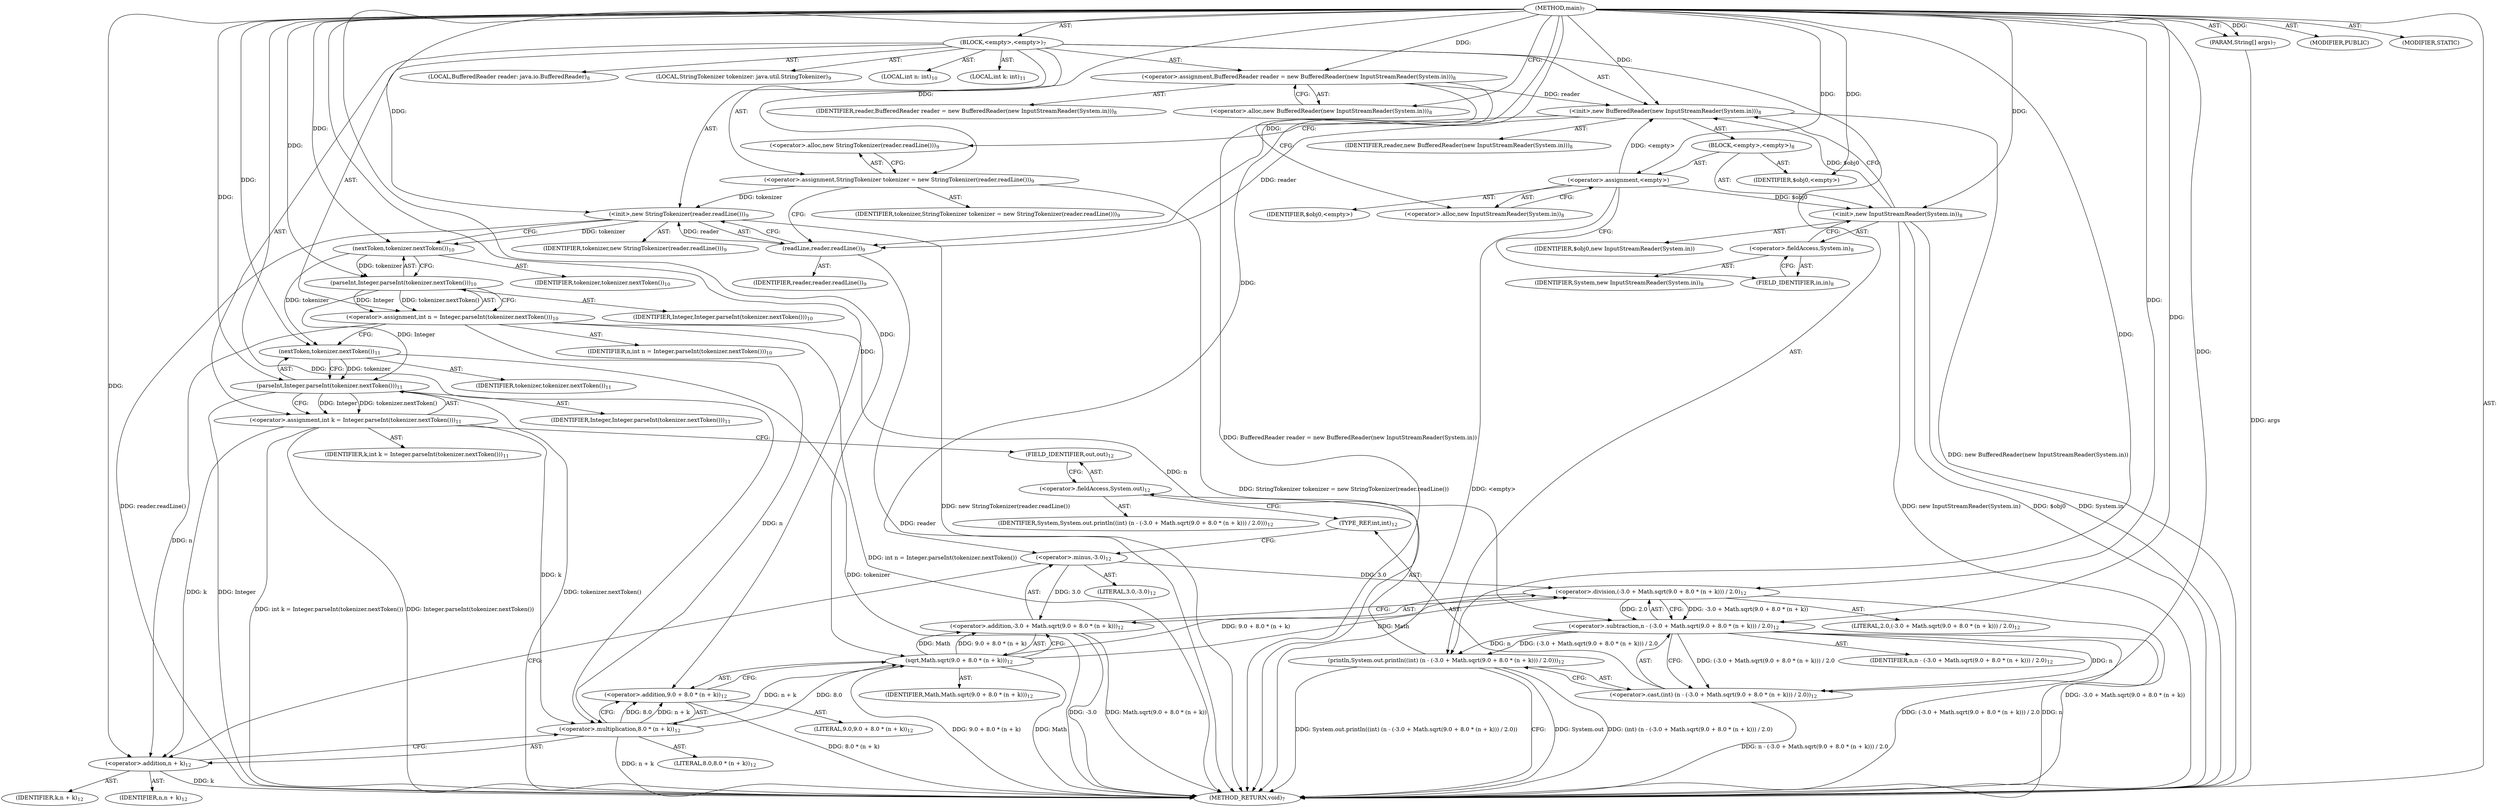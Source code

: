 digraph "main" {  
"21" [label = <(METHOD,main)<SUB>7</SUB>> ]
"22" [label = <(PARAM,String[] args)<SUB>7</SUB>> ]
"23" [label = <(BLOCK,&lt;empty&gt;,&lt;empty&gt;)<SUB>7</SUB>> ]
"4" [label = <(LOCAL,BufferedReader reader: java.io.BufferedReader)<SUB>8</SUB>> ]
"24" [label = <(&lt;operator&gt;.assignment,BufferedReader reader = new BufferedReader(new InputStreamReader(System.in)))<SUB>8</SUB>> ]
"25" [label = <(IDENTIFIER,reader,BufferedReader reader = new BufferedReader(new InputStreamReader(System.in)))<SUB>8</SUB>> ]
"26" [label = <(&lt;operator&gt;.alloc,new BufferedReader(new InputStreamReader(System.in)))<SUB>8</SUB>> ]
"27" [label = <(&lt;init&gt;,new BufferedReader(new InputStreamReader(System.in)))<SUB>8</SUB>> ]
"3" [label = <(IDENTIFIER,reader,new BufferedReader(new InputStreamReader(System.in)))<SUB>8</SUB>> ]
"28" [label = <(BLOCK,&lt;empty&gt;,&lt;empty&gt;)<SUB>8</SUB>> ]
"29" [label = <(&lt;operator&gt;.assignment,&lt;empty&gt;)> ]
"30" [label = <(IDENTIFIER,$obj0,&lt;empty&gt;)> ]
"31" [label = <(&lt;operator&gt;.alloc,new InputStreamReader(System.in))<SUB>8</SUB>> ]
"32" [label = <(&lt;init&gt;,new InputStreamReader(System.in))<SUB>8</SUB>> ]
"33" [label = <(IDENTIFIER,$obj0,new InputStreamReader(System.in))> ]
"34" [label = <(&lt;operator&gt;.fieldAccess,System.in)<SUB>8</SUB>> ]
"35" [label = <(IDENTIFIER,System,new InputStreamReader(System.in))<SUB>8</SUB>> ]
"36" [label = <(FIELD_IDENTIFIER,in,in)<SUB>8</SUB>> ]
"37" [label = <(IDENTIFIER,$obj0,&lt;empty&gt;)> ]
"6" [label = <(LOCAL,StringTokenizer tokenizer: java.util.StringTokenizer)<SUB>9</SUB>> ]
"38" [label = <(&lt;operator&gt;.assignment,StringTokenizer tokenizer = new StringTokenizer(reader.readLine()))<SUB>9</SUB>> ]
"39" [label = <(IDENTIFIER,tokenizer,StringTokenizer tokenizer = new StringTokenizer(reader.readLine()))<SUB>9</SUB>> ]
"40" [label = <(&lt;operator&gt;.alloc,new StringTokenizer(reader.readLine()))<SUB>9</SUB>> ]
"41" [label = <(&lt;init&gt;,new StringTokenizer(reader.readLine()))<SUB>9</SUB>> ]
"5" [label = <(IDENTIFIER,tokenizer,new StringTokenizer(reader.readLine()))<SUB>9</SUB>> ]
"42" [label = <(readLine,reader.readLine())<SUB>9</SUB>> ]
"43" [label = <(IDENTIFIER,reader,reader.readLine())<SUB>9</SUB>> ]
"44" [label = <(LOCAL,int n: int)<SUB>10</SUB>> ]
"45" [label = <(&lt;operator&gt;.assignment,int n = Integer.parseInt(tokenizer.nextToken()))<SUB>10</SUB>> ]
"46" [label = <(IDENTIFIER,n,int n = Integer.parseInt(tokenizer.nextToken()))<SUB>10</SUB>> ]
"47" [label = <(parseInt,Integer.parseInt(tokenizer.nextToken()))<SUB>10</SUB>> ]
"48" [label = <(IDENTIFIER,Integer,Integer.parseInt(tokenizer.nextToken()))<SUB>10</SUB>> ]
"49" [label = <(nextToken,tokenizer.nextToken())<SUB>10</SUB>> ]
"50" [label = <(IDENTIFIER,tokenizer,tokenizer.nextToken())<SUB>10</SUB>> ]
"51" [label = <(LOCAL,int k: int)<SUB>11</SUB>> ]
"52" [label = <(&lt;operator&gt;.assignment,int k = Integer.parseInt(tokenizer.nextToken()))<SUB>11</SUB>> ]
"53" [label = <(IDENTIFIER,k,int k = Integer.parseInt(tokenizer.nextToken()))<SUB>11</SUB>> ]
"54" [label = <(parseInt,Integer.parseInt(tokenizer.nextToken()))<SUB>11</SUB>> ]
"55" [label = <(IDENTIFIER,Integer,Integer.parseInt(tokenizer.nextToken()))<SUB>11</SUB>> ]
"56" [label = <(nextToken,tokenizer.nextToken())<SUB>11</SUB>> ]
"57" [label = <(IDENTIFIER,tokenizer,tokenizer.nextToken())<SUB>11</SUB>> ]
"58" [label = <(println,System.out.println((int) (n - (-3.0 + Math.sqrt(9.0 + 8.0 * (n + k))) / 2.0)))<SUB>12</SUB>> ]
"59" [label = <(&lt;operator&gt;.fieldAccess,System.out)<SUB>12</SUB>> ]
"60" [label = <(IDENTIFIER,System,System.out.println((int) (n - (-3.0 + Math.sqrt(9.0 + 8.0 * (n + k))) / 2.0)))<SUB>12</SUB>> ]
"61" [label = <(FIELD_IDENTIFIER,out,out)<SUB>12</SUB>> ]
"62" [label = <(&lt;operator&gt;.cast,(int) (n - (-3.0 + Math.sqrt(9.0 + 8.0 * (n + k))) / 2.0))<SUB>12</SUB>> ]
"63" [label = <(TYPE_REF,int,int)<SUB>12</SUB>> ]
"64" [label = <(&lt;operator&gt;.subtraction,n - (-3.0 + Math.sqrt(9.0 + 8.0 * (n + k))) / 2.0)<SUB>12</SUB>> ]
"65" [label = <(IDENTIFIER,n,n - (-3.0 + Math.sqrt(9.0 + 8.0 * (n + k))) / 2.0)<SUB>12</SUB>> ]
"66" [label = <(&lt;operator&gt;.division,(-3.0 + Math.sqrt(9.0 + 8.0 * (n + k))) / 2.0)<SUB>12</SUB>> ]
"67" [label = <(&lt;operator&gt;.addition,-3.0 + Math.sqrt(9.0 + 8.0 * (n + k)))<SUB>12</SUB>> ]
"68" [label = <(&lt;operator&gt;.minus,-3.0)<SUB>12</SUB>> ]
"69" [label = <(LITERAL,3.0,-3.0)<SUB>12</SUB>> ]
"70" [label = <(sqrt,Math.sqrt(9.0 + 8.0 * (n + k)))<SUB>12</SUB>> ]
"71" [label = <(IDENTIFIER,Math,Math.sqrt(9.0 + 8.0 * (n + k)))<SUB>12</SUB>> ]
"72" [label = <(&lt;operator&gt;.addition,9.0 + 8.0 * (n + k))<SUB>12</SUB>> ]
"73" [label = <(LITERAL,9.0,9.0 + 8.0 * (n + k))<SUB>12</SUB>> ]
"74" [label = <(&lt;operator&gt;.multiplication,8.0 * (n + k))<SUB>12</SUB>> ]
"75" [label = <(LITERAL,8.0,8.0 * (n + k))<SUB>12</SUB>> ]
"76" [label = <(&lt;operator&gt;.addition,n + k)<SUB>12</SUB>> ]
"77" [label = <(IDENTIFIER,n,n + k)<SUB>12</SUB>> ]
"78" [label = <(IDENTIFIER,k,n + k)<SUB>12</SUB>> ]
"79" [label = <(LITERAL,2.0,(-3.0 + Math.sqrt(9.0 + 8.0 * (n + k))) / 2.0)<SUB>12</SUB>> ]
"80" [label = <(MODIFIER,PUBLIC)> ]
"81" [label = <(MODIFIER,STATIC)> ]
"82" [label = <(METHOD_RETURN,void)<SUB>7</SUB>> ]
  "21" -> "22"  [ label = "AST: "] 
  "21" -> "23"  [ label = "AST: "] 
  "21" -> "80"  [ label = "AST: "] 
  "21" -> "81"  [ label = "AST: "] 
  "21" -> "82"  [ label = "AST: "] 
  "23" -> "4"  [ label = "AST: "] 
  "23" -> "24"  [ label = "AST: "] 
  "23" -> "27"  [ label = "AST: "] 
  "23" -> "6"  [ label = "AST: "] 
  "23" -> "38"  [ label = "AST: "] 
  "23" -> "41"  [ label = "AST: "] 
  "23" -> "44"  [ label = "AST: "] 
  "23" -> "45"  [ label = "AST: "] 
  "23" -> "51"  [ label = "AST: "] 
  "23" -> "52"  [ label = "AST: "] 
  "23" -> "58"  [ label = "AST: "] 
  "24" -> "25"  [ label = "AST: "] 
  "24" -> "26"  [ label = "AST: "] 
  "27" -> "3"  [ label = "AST: "] 
  "27" -> "28"  [ label = "AST: "] 
  "28" -> "29"  [ label = "AST: "] 
  "28" -> "32"  [ label = "AST: "] 
  "28" -> "37"  [ label = "AST: "] 
  "29" -> "30"  [ label = "AST: "] 
  "29" -> "31"  [ label = "AST: "] 
  "32" -> "33"  [ label = "AST: "] 
  "32" -> "34"  [ label = "AST: "] 
  "34" -> "35"  [ label = "AST: "] 
  "34" -> "36"  [ label = "AST: "] 
  "38" -> "39"  [ label = "AST: "] 
  "38" -> "40"  [ label = "AST: "] 
  "41" -> "5"  [ label = "AST: "] 
  "41" -> "42"  [ label = "AST: "] 
  "42" -> "43"  [ label = "AST: "] 
  "45" -> "46"  [ label = "AST: "] 
  "45" -> "47"  [ label = "AST: "] 
  "47" -> "48"  [ label = "AST: "] 
  "47" -> "49"  [ label = "AST: "] 
  "49" -> "50"  [ label = "AST: "] 
  "52" -> "53"  [ label = "AST: "] 
  "52" -> "54"  [ label = "AST: "] 
  "54" -> "55"  [ label = "AST: "] 
  "54" -> "56"  [ label = "AST: "] 
  "56" -> "57"  [ label = "AST: "] 
  "58" -> "59"  [ label = "AST: "] 
  "58" -> "62"  [ label = "AST: "] 
  "59" -> "60"  [ label = "AST: "] 
  "59" -> "61"  [ label = "AST: "] 
  "62" -> "63"  [ label = "AST: "] 
  "62" -> "64"  [ label = "AST: "] 
  "64" -> "65"  [ label = "AST: "] 
  "64" -> "66"  [ label = "AST: "] 
  "66" -> "67"  [ label = "AST: "] 
  "66" -> "79"  [ label = "AST: "] 
  "67" -> "68"  [ label = "AST: "] 
  "67" -> "70"  [ label = "AST: "] 
  "68" -> "69"  [ label = "AST: "] 
  "70" -> "71"  [ label = "AST: "] 
  "70" -> "72"  [ label = "AST: "] 
  "72" -> "73"  [ label = "AST: "] 
  "72" -> "74"  [ label = "AST: "] 
  "74" -> "75"  [ label = "AST: "] 
  "74" -> "76"  [ label = "AST: "] 
  "76" -> "77"  [ label = "AST: "] 
  "76" -> "78"  [ label = "AST: "] 
  "24" -> "31"  [ label = "CFG: "] 
  "27" -> "40"  [ label = "CFG: "] 
  "38" -> "42"  [ label = "CFG: "] 
  "41" -> "49"  [ label = "CFG: "] 
  "45" -> "56"  [ label = "CFG: "] 
  "52" -> "61"  [ label = "CFG: "] 
  "58" -> "82"  [ label = "CFG: "] 
  "26" -> "24"  [ label = "CFG: "] 
  "40" -> "38"  [ label = "CFG: "] 
  "42" -> "41"  [ label = "CFG: "] 
  "47" -> "45"  [ label = "CFG: "] 
  "54" -> "52"  [ label = "CFG: "] 
  "59" -> "63"  [ label = "CFG: "] 
  "62" -> "58"  [ label = "CFG: "] 
  "29" -> "36"  [ label = "CFG: "] 
  "32" -> "27"  [ label = "CFG: "] 
  "49" -> "47"  [ label = "CFG: "] 
  "56" -> "54"  [ label = "CFG: "] 
  "61" -> "59"  [ label = "CFG: "] 
  "63" -> "68"  [ label = "CFG: "] 
  "64" -> "62"  [ label = "CFG: "] 
  "31" -> "29"  [ label = "CFG: "] 
  "34" -> "32"  [ label = "CFG: "] 
  "66" -> "64"  [ label = "CFG: "] 
  "36" -> "34"  [ label = "CFG: "] 
  "67" -> "66"  [ label = "CFG: "] 
  "68" -> "76"  [ label = "CFG: "] 
  "70" -> "67"  [ label = "CFG: "] 
  "72" -> "70"  [ label = "CFG: "] 
  "74" -> "72"  [ label = "CFG: "] 
  "76" -> "74"  [ label = "CFG: "] 
  "21" -> "26"  [ label = "CFG: "] 
  "22" -> "82"  [ label = "DDG: args"] 
  "24" -> "82"  [ label = "DDG: BufferedReader reader = new BufferedReader(new InputStreamReader(System.in))"] 
  "29" -> "82"  [ label = "DDG: &lt;empty&gt;"] 
  "32" -> "82"  [ label = "DDG: $obj0"] 
  "32" -> "82"  [ label = "DDG: System.in"] 
  "32" -> "82"  [ label = "DDG: new InputStreamReader(System.in)"] 
  "27" -> "82"  [ label = "DDG: new BufferedReader(new InputStreamReader(System.in))"] 
  "38" -> "82"  [ label = "DDG: StringTokenizer tokenizer = new StringTokenizer(reader.readLine())"] 
  "42" -> "82"  [ label = "DDG: reader"] 
  "41" -> "82"  [ label = "DDG: reader.readLine()"] 
  "41" -> "82"  [ label = "DDG: new StringTokenizer(reader.readLine())"] 
  "45" -> "82"  [ label = "DDG: int n = Integer.parseInt(tokenizer.nextToken())"] 
  "54" -> "82"  [ label = "DDG: Integer"] 
  "56" -> "82"  [ label = "DDG: tokenizer"] 
  "54" -> "82"  [ label = "DDG: tokenizer.nextToken()"] 
  "52" -> "82"  [ label = "DDG: Integer.parseInt(tokenizer.nextToken())"] 
  "52" -> "82"  [ label = "DDG: int k = Integer.parseInt(tokenizer.nextToken())"] 
  "58" -> "82"  [ label = "DDG: System.out"] 
  "64" -> "82"  [ label = "DDG: n"] 
  "67" -> "82"  [ label = "DDG: -3.0"] 
  "76" -> "82"  [ label = "DDG: k"] 
  "74" -> "82"  [ label = "DDG: n + k"] 
  "72" -> "82"  [ label = "DDG: 8.0 * (n + k)"] 
  "70" -> "82"  [ label = "DDG: 9.0 + 8.0 * (n + k)"] 
  "67" -> "82"  [ label = "DDG: Math.sqrt(9.0 + 8.0 * (n + k))"] 
  "66" -> "82"  [ label = "DDG: -3.0 + Math.sqrt(9.0 + 8.0 * (n + k))"] 
  "64" -> "82"  [ label = "DDG: (-3.0 + Math.sqrt(9.0 + 8.0 * (n + k))) / 2.0"] 
  "62" -> "82"  [ label = "DDG: n - (-3.0 + Math.sqrt(9.0 + 8.0 * (n + k))) / 2.0"] 
  "58" -> "82"  [ label = "DDG: (int) (n - (-3.0 + Math.sqrt(9.0 + 8.0 * (n + k))) / 2.0)"] 
  "58" -> "82"  [ label = "DDG: System.out.println((int) (n - (-3.0 + Math.sqrt(9.0 + 8.0 * (n + k))) / 2.0))"] 
  "70" -> "82"  [ label = "DDG: Math"] 
  "21" -> "22"  [ label = "DDG: "] 
  "21" -> "24"  [ label = "DDG: "] 
  "21" -> "38"  [ label = "DDG: "] 
  "47" -> "45"  [ label = "DDG: Integer"] 
  "47" -> "45"  [ label = "DDG: tokenizer.nextToken()"] 
  "54" -> "52"  [ label = "DDG: Integer"] 
  "54" -> "52"  [ label = "DDG: tokenizer.nextToken()"] 
  "24" -> "27"  [ label = "DDG: reader"] 
  "21" -> "27"  [ label = "DDG: "] 
  "29" -> "27"  [ label = "DDG: &lt;empty&gt;"] 
  "32" -> "27"  [ label = "DDG: $obj0"] 
  "38" -> "41"  [ label = "DDG: tokenizer"] 
  "21" -> "41"  [ label = "DDG: "] 
  "42" -> "41"  [ label = "DDG: reader"] 
  "21" -> "58"  [ label = "DDG: "] 
  "64" -> "58"  [ label = "DDG: n"] 
  "64" -> "58"  [ label = "DDG: (-3.0 + Math.sqrt(9.0 + 8.0 * (n + k))) / 2.0"] 
  "21" -> "29"  [ label = "DDG: "] 
  "21" -> "37"  [ label = "DDG: "] 
  "27" -> "42"  [ label = "DDG: reader"] 
  "21" -> "42"  [ label = "DDG: "] 
  "21" -> "47"  [ label = "DDG: "] 
  "49" -> "47"  [ label = "DDG: tokenizer"] 
  "47" -> "54"  [ label = "DDG: Integer"] 
  "21" -> "54"  [ label = "DDG: "] 
  "56" -> "54"  [ label = "DDG: tokenizer"] 
  "21" -> "62"  [ label = "DDG: "] 
  "64" -> "62"  [ label = "DDG: n"] 
  "64" -> "62"  [ label = "DDG: (-3.0 + Math.sqrt(9.0 + 8.0 * (n + k))) / 2.0"] 
  "29" -> "32"  [ label = "DDG: $obj0"] 
  "21" -> "32"  [ label = "DDG: "] 
  "41" -> "49"  [ label = "DDG: tokenizer"] 
  "21" -> "49"  [ label = "DDG: "] 
  "49" -> "56"  [ label = "DDG: tokenizer"] 
  "21" -> "56"  [ label = "DDG: "] 
  "21" -> "64"  [ label = "DDG: "] 
  "45" -> "64"  [ label = "DDG: n"] 
  "66" -> "64"  [ label = "DDG: -3.0 + Math.sqrt(9.0 + 8.0 * (n + k))"] 
  "66" -> "64"  [ label = "DDG: 2.0"] 
  "68" -> "66"  [ label = "DDG: 3.0"] 
  "70" -> "66"  [ label = "DDG: Math"] 
  "70" -> "66"  [ label = "DDG: 9.0 + 8.0 * (n + k)"] 
  "21" -> "66"  [ label = "DDG: "] 
  "68" -> "67"  [ label = "DDG: 3.0"] 
  "70" -> "67"  [ label = "DDG: Math"] 
  "70" -> "67"  [ label = "DDG: 9.0 + 8.0 * (n + k)"] 
  "21" -> "68"  [ label = "DDG: "] 
  "21" -> "70"  [ label = "DDG: "] 
  "74" -> "70"  [ label = "DDG: 8.0"] 
  "74" -> "70"  [ label = "DDG: n + k"] 
  "21" -> "72"  [ label = "DDG: "] 
  "74" -> "72"  [ label = "DDG: 8.0"] 
  "74" -> "72"  [ label = "DDG: n + k"] 
  "21" -> "74"  [ label = "DDG: "] 
  "45" -> "74"  [ label = "DDG: n"] 
  "52" -> "74"  [ label = "DDG: k"] 
  "45" -> "76"  [ label = "DDG: n"] 
  "21" -> "76"  [ label = "DDG: "] 
  "52" -> "76"  [ label = "DDG: k"] 
}
